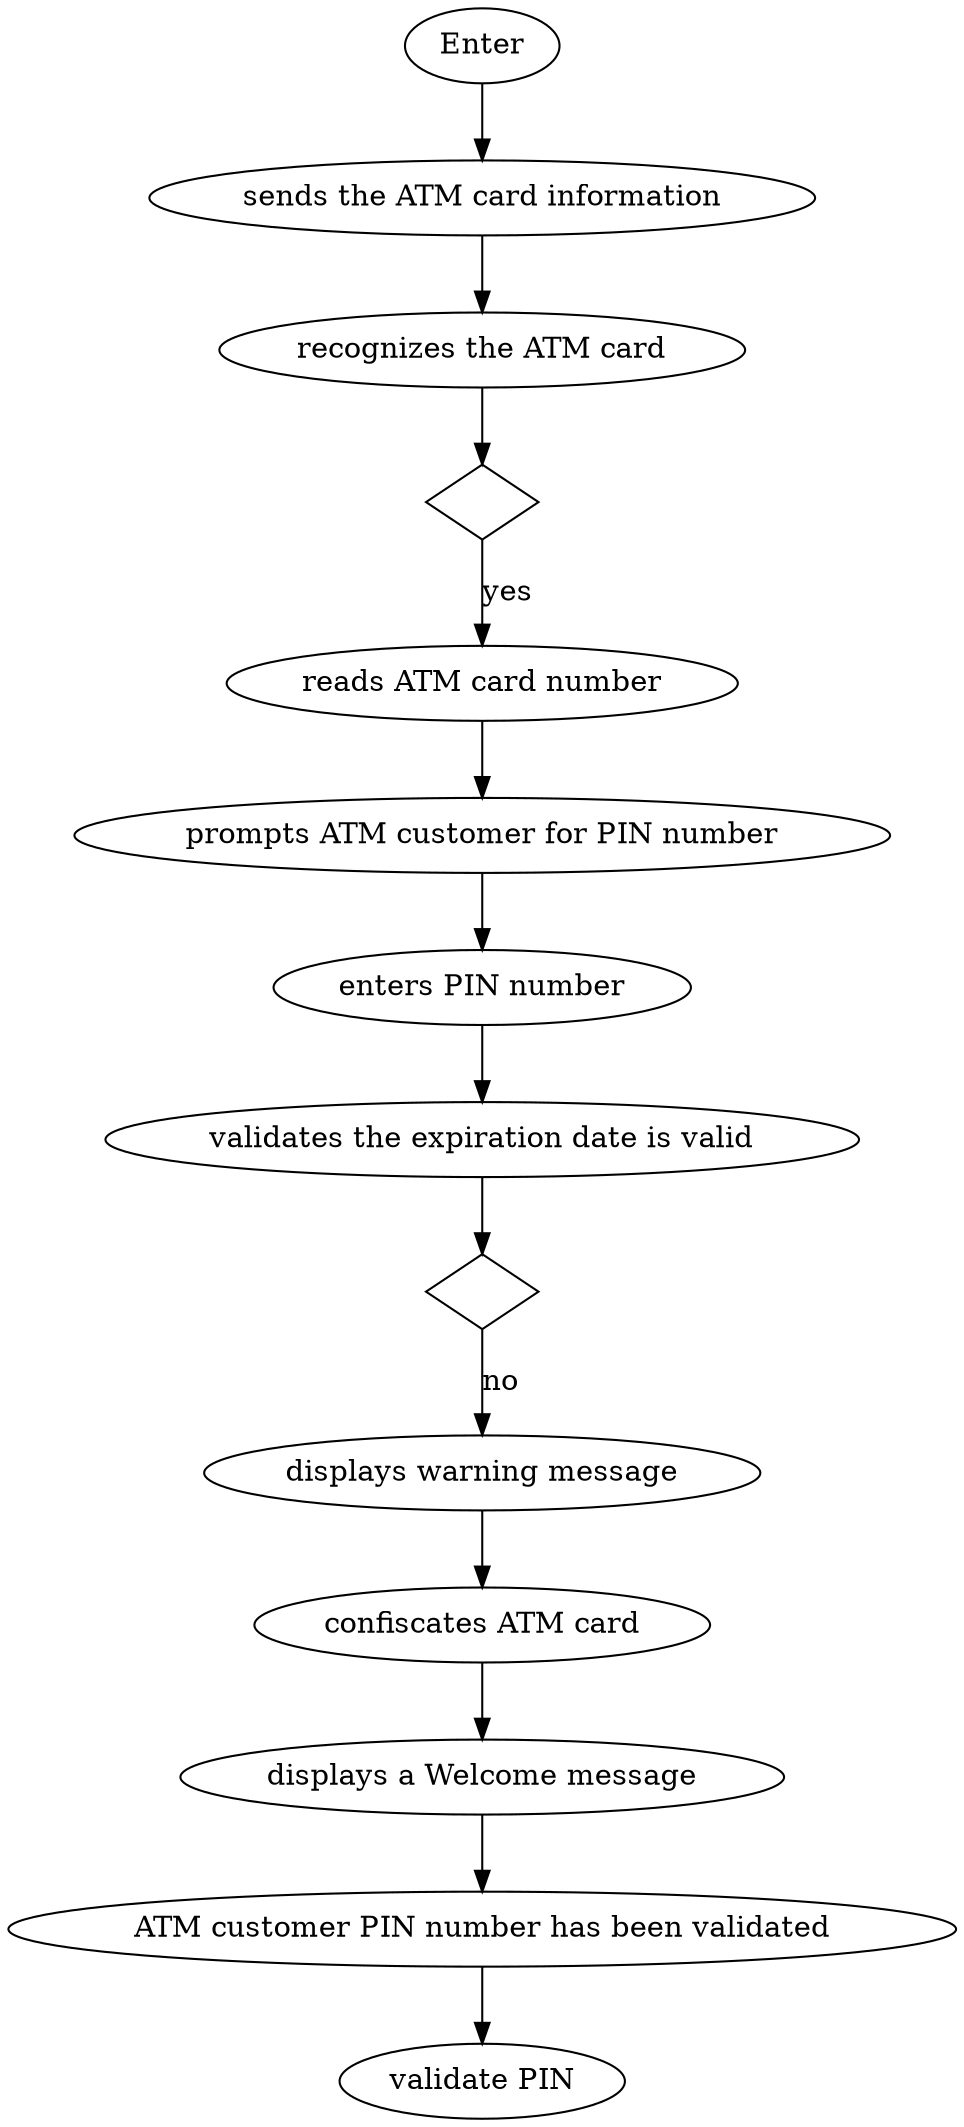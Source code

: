 digraph{
name= "Validate PIN"
	0 [type = "Start" , label = "Enter"]
	1 [type = "card reader" , label = "sends the ATM card information"]
	2 [type = "System" , label = "recognizes the ATM card"]
	3 [type = "C" , label = "",shape=diamond]
	4 [type = "System" , label = "reads ATM card number"]
	5 [type = "System" , label = "prompts ATM customer for PIN number"]
	6 [type = "ATM customer" , label = "enters PIN number"]
	7 [type = "System" , label = "validates the expiration date is valid"]
	8 [type = "C" , label = "",shape=diamond]
	9 [type = "System" , label = "displays warning message"]
	10 [type = "System" , label = "confiscates ATM card"]
	11 [type = "System" , label = "displays a Welcome message"]
	12 [type = "System" , label = "ATM customer PIN number has been validated"]
	13 [type = "Pre" , label = "validate PIN"]

	0->1[type = "D",label = ""]
	1->2[type = "D",label = ""]
	2->3[type = "D",label = ""]
	3->4[type = "C",label = "yes"]
	4->5[type = "D",label = ""]
	5->6[type = "D",label = ""]
	6->7[type = "D",label = ""]
	7->8[type = "D",label = ""]
	8->9[type = "C",label = "no"]
	9->10[type = "D",label = ""]
	10->11[type = "D",label = ""]
	11->12[type = "D",label = ""]
	12->13[type = "D",label = ""]

}
